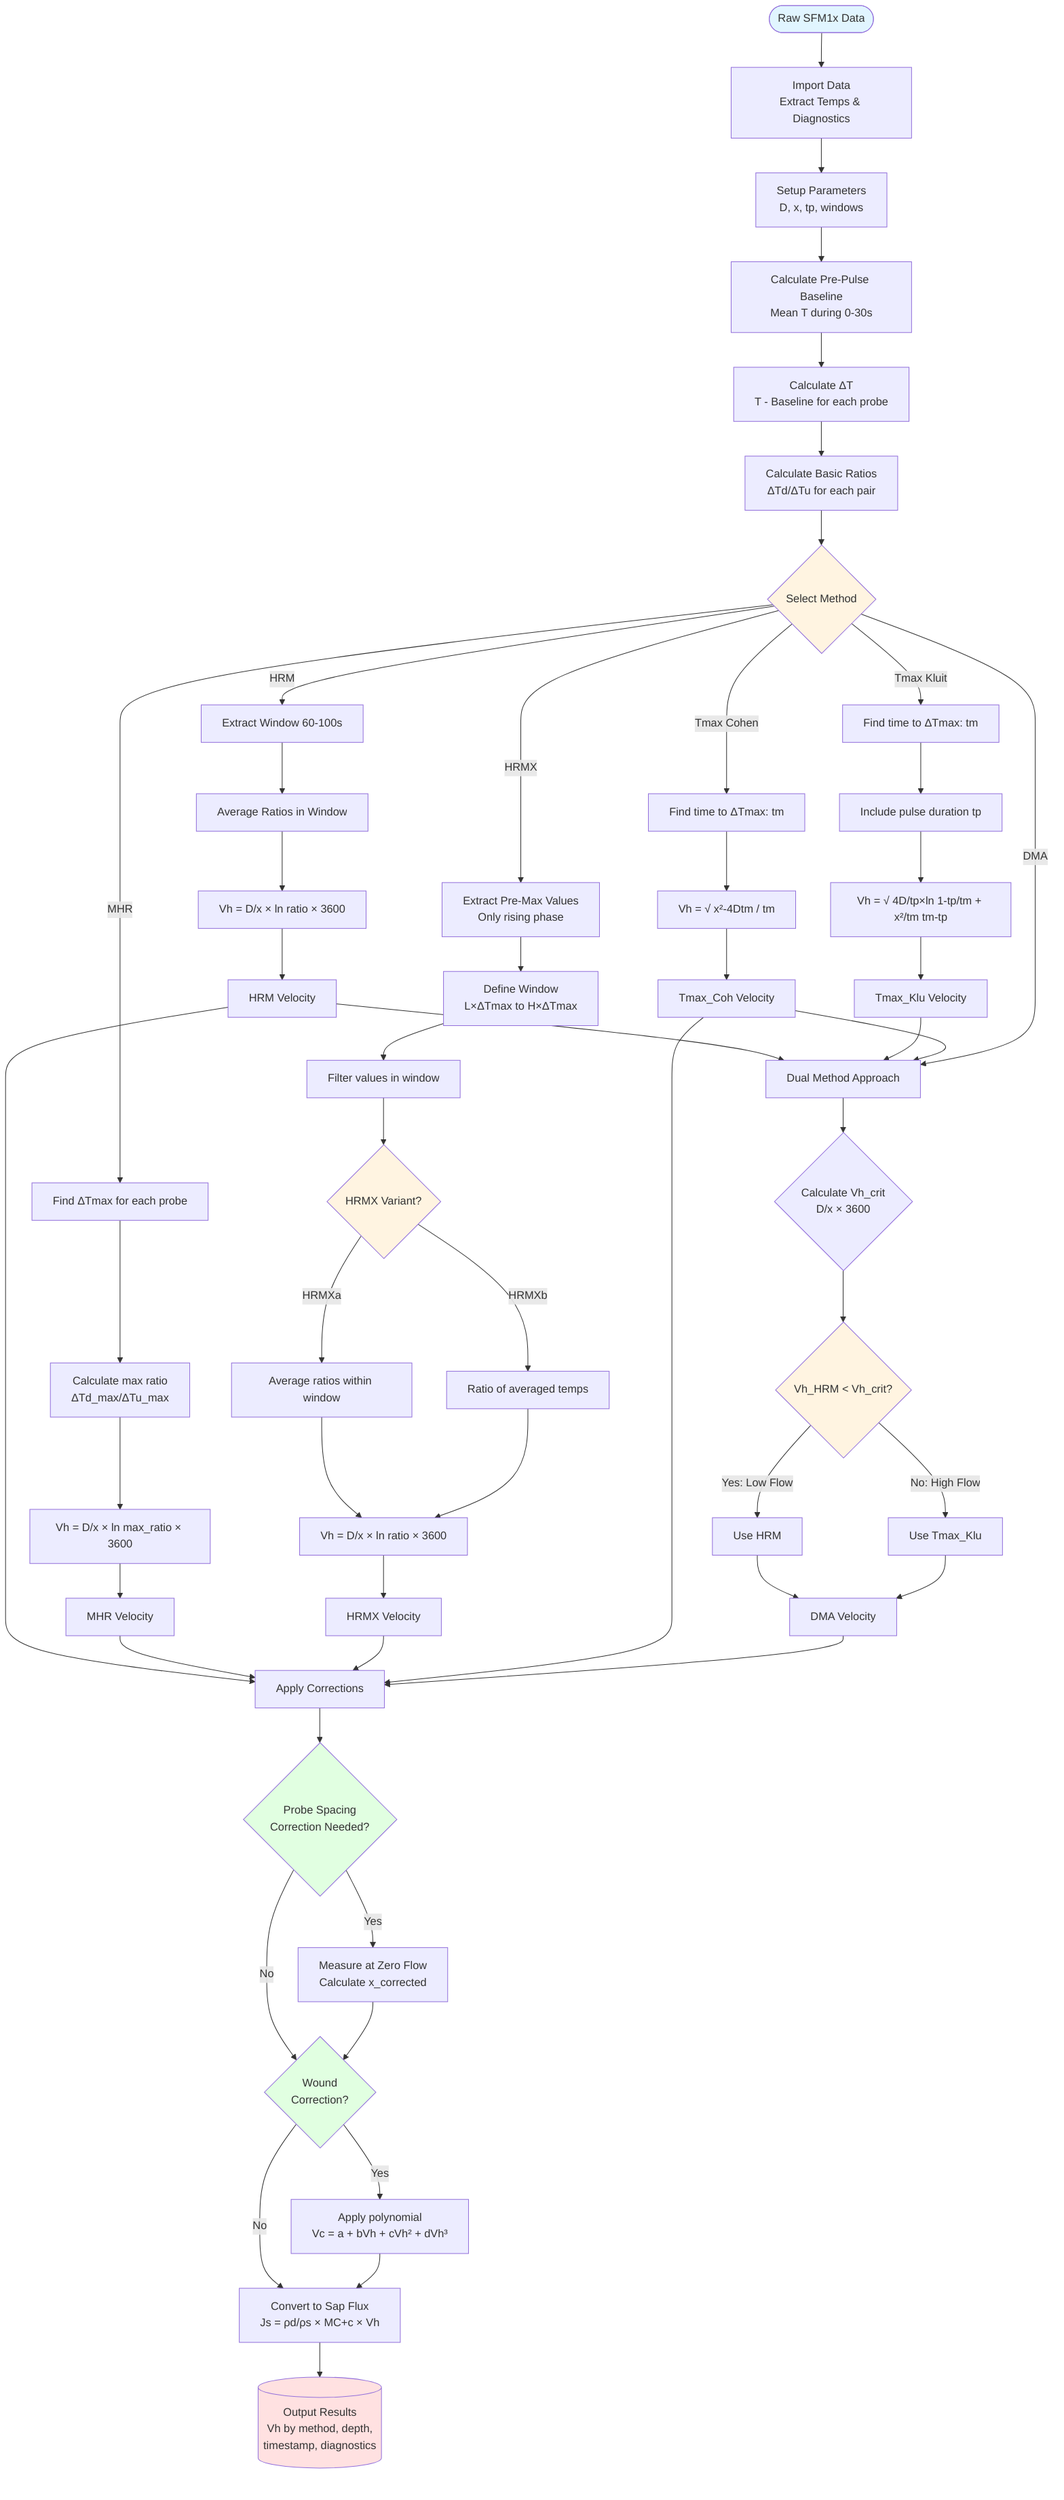 graph TB
    Start([Raw SFM1x Data]) --> Import[Import Data<br/>Extract Temps & Diagnostics]
    Import --> Setup[Setup Parameters<br/>D, x, tp, windows]
    Setup --> Baseline[Calculate Pre-Pulse Baseline<br/>Mean T during 0-30s]
    Baseline --> DeltaT[Calculate ΔT<br/>T - Baseline for each probe]
    DeltaT --> Ratios[Calculate Basic Ratios<br/>ΔTd/ΔTu for each pair]

    Ratios --> Methods{Select Method}

    Methods -->|HRM| HRM1[Extract Window 60-100s]
    HRM1 --> HRM2[Average Ratios in Window]
    HRM2 --> HRM3[Vh = D/x × ln ratio × 3600]
    HRM3 --> HRMOut[HRM Velocity]

    Methods -->|MHR| MHR1[Find ΔTmax for each probe]
    MHR1 --> MHR2[Calculate max ratio<br/>ΔTd_max/ΔTu_max]
    MHR2 --> MHR3[Vh = D/x × ln max_ratio × 3600]
    MHR3 --> MHROut[MHR Velocity]

    Methods -->|HRMX| HRMX1[Extract Pre-Max Values<br/>Only rising phase]
    HRMX1 --> HRMX2[Define Window<br/>L×ΔTmax to H×ΔTmax]
    HRMX2 --> HRMX3[Filter values in window]
    HRMX3 --> HRMXChoice{HRMX Variant?}
    HRMXChoice -->|HRMXa| HRMXa[Average ratios within window]
    HRMXChoice -->|HRMXb| HRMXb[Ratio of averaged temps]
    HRMXa --> HRMX4[Vh = D/x × ln ratio × 3600]
    HRMXb --> HRMX4
    HRMX4 --> HRMXOut[HRMX Velocity]

    Methods -->|Tmax Cohen| TC1[Find time to ΔTmax: tm]
    TC1 --> TC2[Vh = √ x²-4Dtm / tm]
    TC2 --> TCOut[Tmax_Coh Velocity]

    Methods -->|Tmax Kluit| TK1[Find time to ΔTmax: tm]
    TK1 --> TK2[Include pulse duration tp]
    TK2 --> TK3[Vh = √ 4D/tp×ln 1-tp/tm + x²/tm tm-tp]
    TK3 --> TKOut[Tmax_Klu Velocity]

    HRMOut --> DMA
    TKOut --> DMA
	TCOut --> DMA
    Methods -->|DMA| DMA[Dual Method Approach]
    DMA --> DMA1{Calculate Vh_crit<br/>D/x × 3600}
    DMA1 --> DMA2{Vh_HRM < Vh_crit?}
    DMA2 -->|Yes: Low Flow| DMA3[Use HRM]
    DMA2 -->|No: High Flow| DMA4[Use Tmax_Klu]
    DMA3 --> DMAOut[DMA Velocity]
    DMA4 --> DMAOut

    HRMOut --> Correct
    MHROut --> Correct
    HRMXOut --> Correct
    TCOut --> Correct
    DMAOut --> Correct

    Correct[Apply Corrections] --> Space{Probe Spacing<br/>Correction Needed?}
    Space -->|Yes| SpaceCorr[Measure at Zero Flow<br/>Calculate x_corrected]
    Space -->|No| Wound
    SpaceCorr --> Wound{Wound<br/>Correction?}

    Wound -->|Yes| WoundCorr[Apply polynomial<br/>Vc = a + bVh + cVh² + dVh³]
    Wound -->|No| Convert
    WoundCorr --> Convert[Convert to Sap Flux<br/>Js = ρd/ρs × MC+c × Vh]

    Convert --> Output[(Output Results<br/>Vh by method, depth,<br/>timestamp, diagnostics)]

    style Start fill:#e1f5ff
    style Output fill:#ffe1e1
    style Methods fill:#fff4e1
    style DMA2 fill:#fff4e1
    style HRMXChoice fill:#fff4e1
    style Space fill:#e1ffe1
    style Wound fill:#e1ffe1